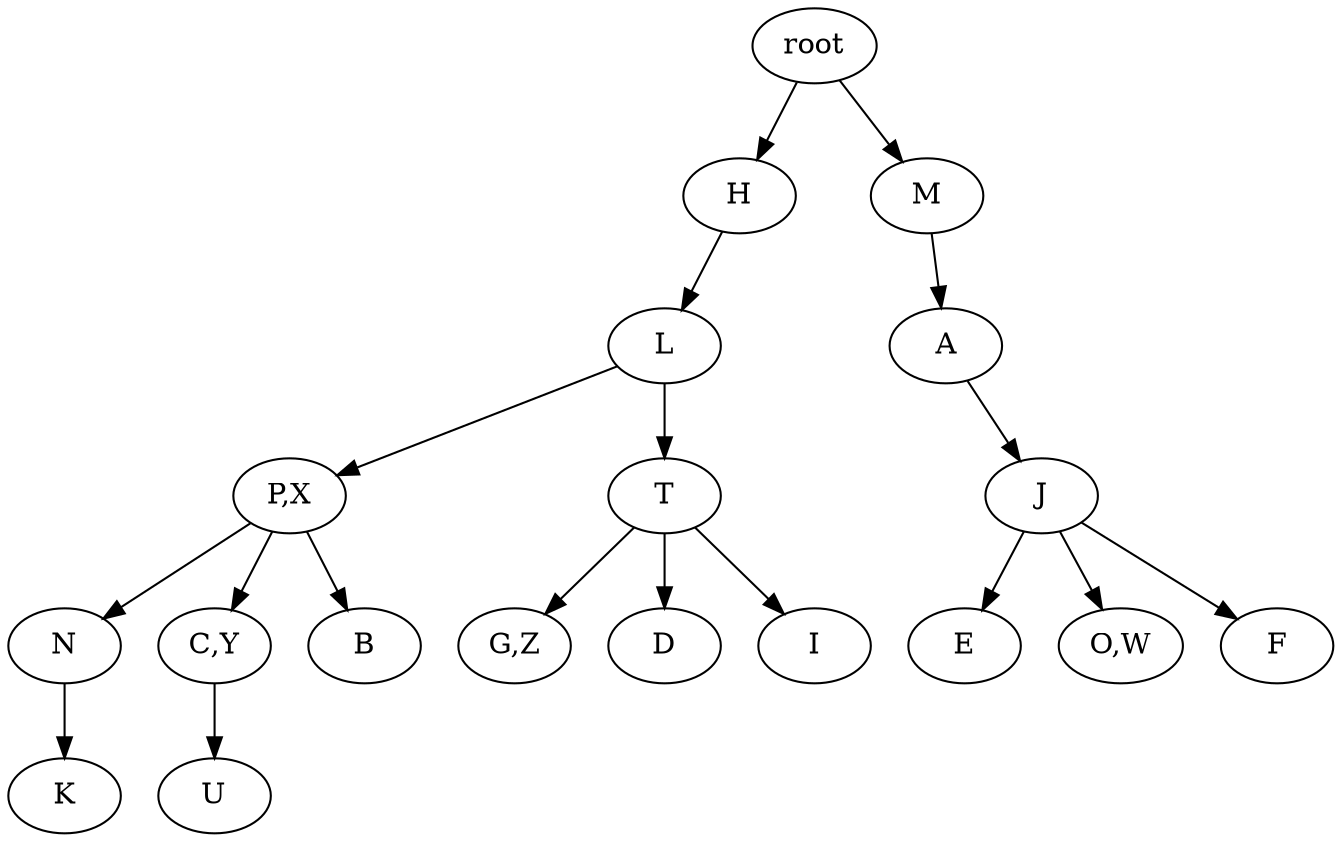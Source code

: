 strict digraph G {
	graph [name=G];
	0	 [label=root];
	2	 [label=H];
	0 -> 2;
	3	 [label=M];
	0 -> 3;
	4	 [label=L];
	2 -> 4;
	5	 [label=A];
	3 -> 5;
	6	 [label="P,X"];
	4 -> 6;
	7	 [label=T];
	4 -> 7;
	8	 [label=J];
	5 -> 8;
	9	 [label=N];
	6 -> 9;
	10	 [label="C,Y"];
	6 -> 10;
	11	 [label=B];
	6 -> 11;
	12	 [label="G,Z"];
	7 -> 12;
	13	 [label=D];
	7 -> 13;
	14	 [label=I];
	7 -> 14;
	15	 [label=E];
	8 -> 15;
	16	 [label="O,W"];
	8 -> 16;
	17	 [label=F];
	8 -> 17;
	18	 [label=K];
	9 -> 18;
	19	 [label=U];
	10 -> 19;
}
